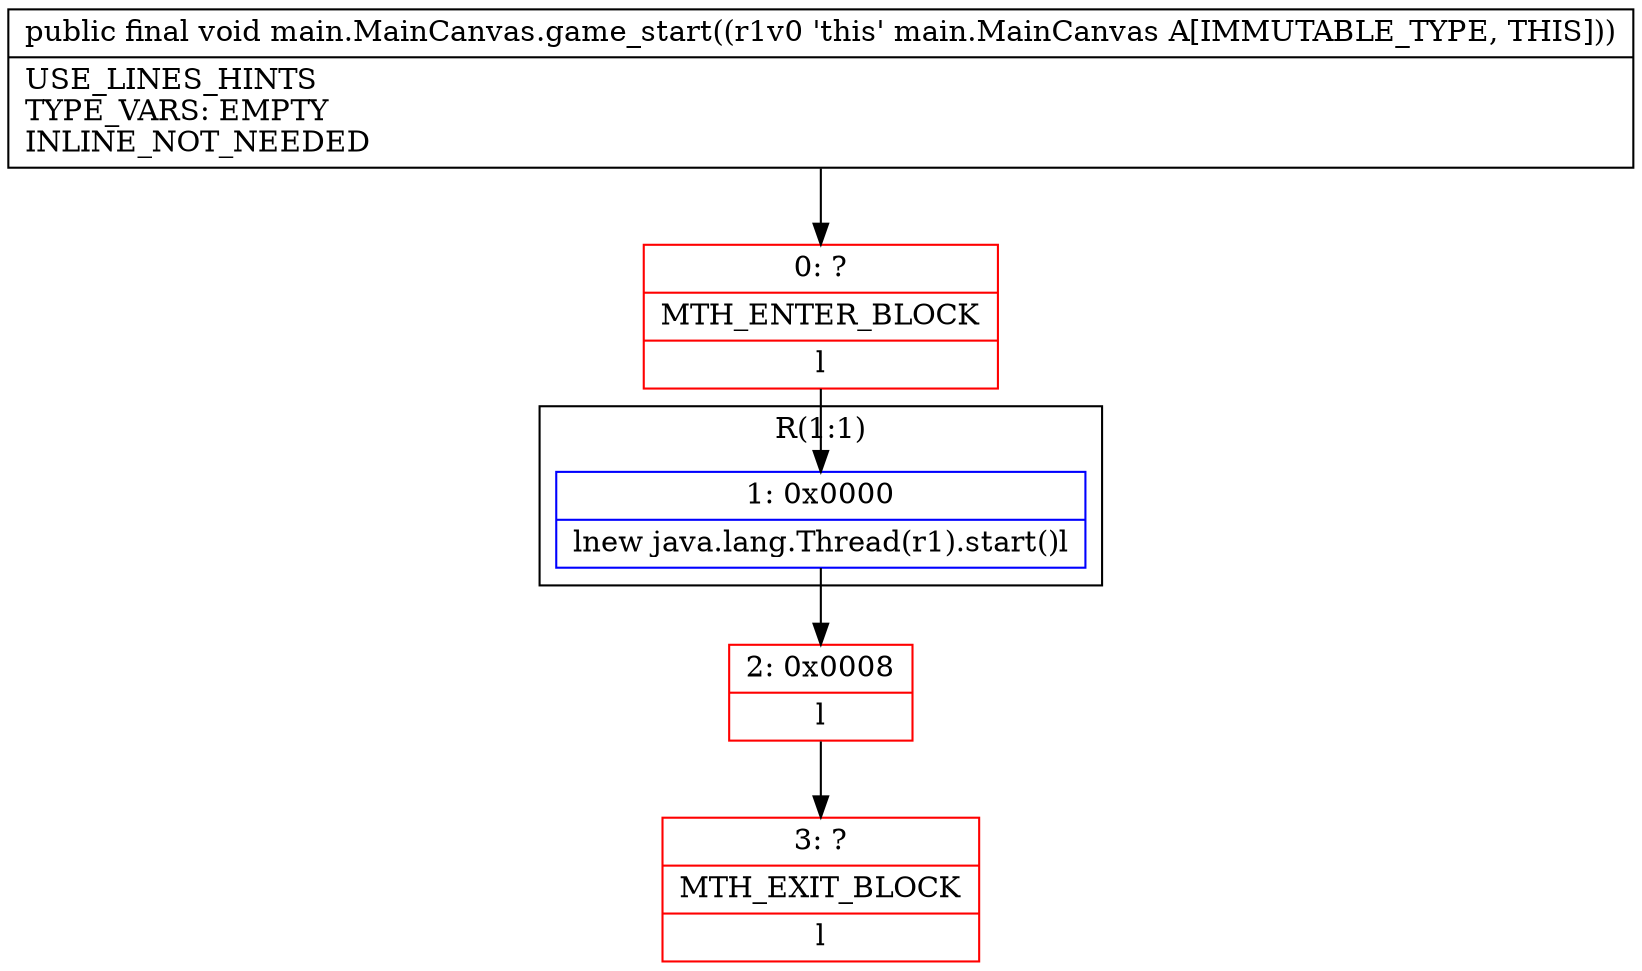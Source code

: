 digraph "CFG formain.MainCanvas.game_start()V" {
subgraph cluster_Region_1912887088 {
label = "R(1:1)";
node [shape=record,color=blue];
Node_1 [shape=record,label="{1\:\ 0x0000|lnew java.lang.Thread(r1).start()l}"];
}
Node_0 [shape=record,color=red,label="{0\:\ ?|MTH_ENTER_BLOCK\l|l}"];
Node_2 [shape=record,color=red,label="{2\:\ 0x0008|l}"];
Node_3 [shape=record,color=red,label="{3\:\ ?|MTH_EXIT_BLOCK\l|l}"];
MethodNode[shape=record,label="{public final void main.MainCanvas.game_start((r1v0 'this' main.MainCanvas A[IMMUTABLE_TYPE, THIS]))  | USE_LINES_HINTS\lTYPE_VARS: EMPTY\lINLINE_NOT_NEEDED\l}"];
MethodNode -> Node_0;
Node_1 -> Node_2;
Node_0 -> Node_1;
Node_2 -> Node_3;
}

